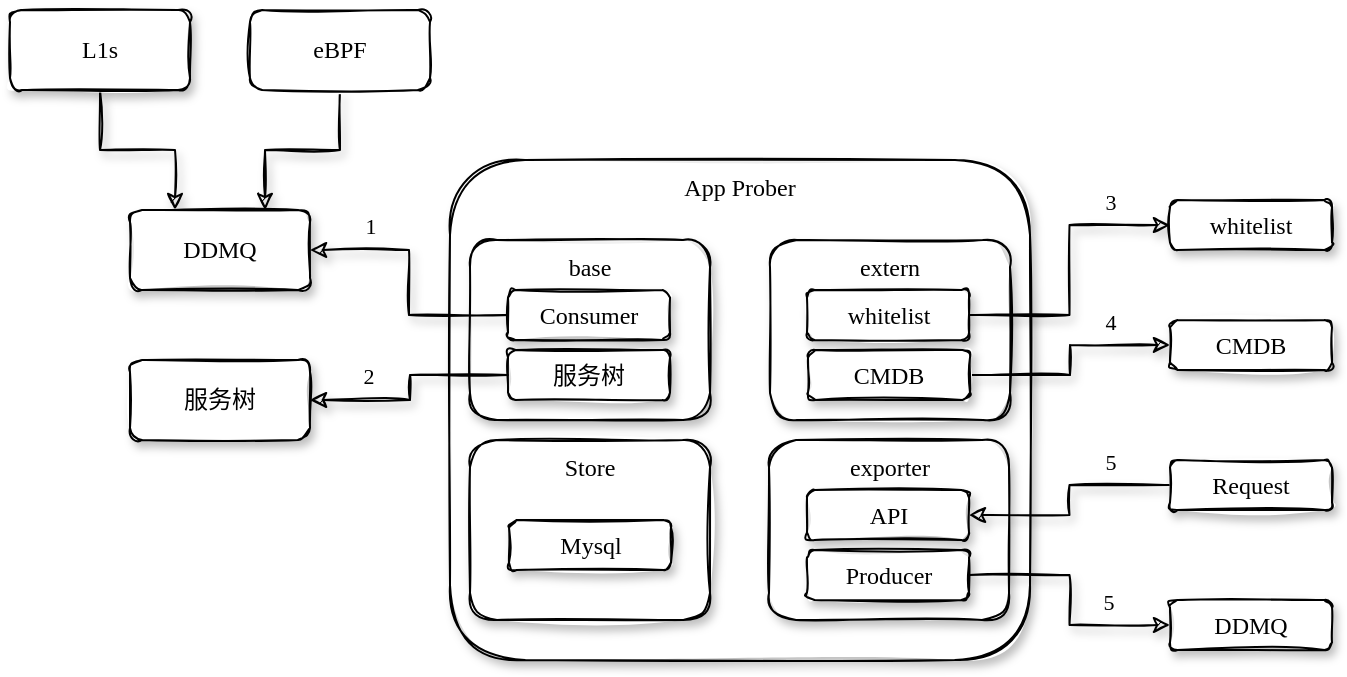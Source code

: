 <mxfile version="21.0.2" type="github" pages="3">
  <diagram id="qsw-7wgHA4WMMDQBHD0g" name="概要">
    <mxGraphModel dx="1182" dy="575" grid="1" gridSize="10" guides="1" tooltips="1" connect="1" arrows="1" fold="1" page="1" pageScale="1" pageWidth="827" pageHeight="1169" math="0" shadow="0">
      <root>
        <mxCell id="0" />
        <mxCell id="1" parent="0" />
        <mxCell id="1-aPaQAdepPUYkm6uSl_-10" value="&lt;font face=&quot;Comic Sans MS&quot;&gt;App Prober&lt;/font&gt;" style="rounded=1;whiteSpace=wrap;html=1;shadow=1;sketch=1;strokeColor=default;fillColor=default;gradientColor=none;glass=0;verticalAlign=top;labelBackgroundColor=none;" parent="1" vertex="1">
          <mxGeometry x="320" y="670" width="290" height="250" as="geometry" />
        </mxCell>
        <mxCell id="1-aPaQAdepPUYkm6uSl_-11" style="edgeStyle=orthogonalEdgeStyle;rounded=0;sketch=1;orthogonalLoop=1;jettySize=auto;html=1;entryX=0.25;entryY=0;entryDx=0;entryDy=0;shadow=1;fontFamily=Comic Sans MS;labelBackgroundColor=none;" parent="1" source="1-aPaQAdepPUYkm6uSl_-6" target="1-aPaQAdepPUYkm6uSl_-8" edge="1">
          <mxGeometry relative="1" as="geometry" />
        </mxCell>
        <mxCell id="1-aPaQAdepPUYkm6uSl_-6" value="&lt;font face=&quot;Comic Sans MS&quot;&gt;L1s&lt;/font&gt;" style="rounded=1;whiteSpace=wrap;html=1;shadow=1;sketch=1;strokeColor=default;fillColor=default;gradientColor=none;glass=0;labelBackgroundColor=none;" parent="1" vertex="1">
          <mxGeometry x="100" y="595" width="90" height="40" as="geometry" />
        </mxCell>
        <mxCell id="1-aPaQAdepPUYkm6uSl_-12" style="edgeStyle=orthogonalEdgeStyle;rounded=0;sketch=1;orthogonalLoop=1;jettySize=auto;html=1;entryX=0.75;entryY=0;entryDx=0;entryDy=0;shadow=1;fontFamily=Comic Sans MS;labelBackgroundColor=none;" parent="1" source="1-aPaQAdepPUYkm6uSl_-7" target="1-aPaQAdepPUYkm6uSl_-8" edge="1">
          <mxGeometry relative="1" as="geometry" />
        </mxCell>
        <mxCell id="1-aPaQAdepPUYkm6uSl_-7" value="&lt;font face=&quot;Comic Sans MS&quot;&gt;eBPF&lt;/font&gt;" style="rounded=1;whiteSpace=wrap;html=1;shadow=0;sketch=1;strokeColor=default;fillColor=default;gradientColor=none;glass=0;labelBackgroundColor=none;" parent="1" vertex="1">
          <mxGeometry x="220" y="595" width="90" height="40" as="geometry" />
        </mxCell>
        <mxCell id="1-aPaQAdepPUYkm6uSl_-8" value="&lt;font face=&quot;Comic Sans MS&quot;&gt;DDMQ&lt;/font&gt;" style="rounded=1;whiteSpace=wrap;html=1;shadow=1;sketch=1;strokeColor=default;fillColor=default;gradientColor=none;glass=0;labelBackgroundColor=none;" parent="1" vertex="1">
          <mxGeometry x="160" y="695" width="90" height="40" as="geometry" />
        </mxCell>
        <mxCell id="1-aPaQAdepPUYkm6uSl_-9" value="&lt;font face=&quot;Comic Sans MS&quot;&gt;服务树&lt;/font&gt;" style="rounded=1;whiteSpace=wrap;html=1;shadow=1;sketch=1;strokeColor=default;fillColor=default;gradientColor=none;glass=0;labelBackgroundColor=none;" parent="1" vertex="1">
          <mxGeometry x="160" y="770" width="90" height="40" as="geometry" />
        </mxCell>
        <mxCell id="1-aPaQAdepPUYkm6uSl_-14" value="&lt;font face=&quot;Comic Sans MS&quot;&gt;base&lt;/font&gt;" style="rounded=1;whiteSpace=wrap;html=1;shadow=1;sketch=1;strokeColor=default;fillColor=default;gradientColor=none;glass=0;horizontal=1;verticalAlign=top;labelBackgroundColor=none;" parent="1" vertex="1">
          <mxGeometry x="330" y="710" width="120" height="90" as="geometry" />
        </mxCell>
        <mxCell id="1-aPaQAdepPUYkm6uSl_-18" style="edgeStyle=orthogonalEdgeStyle;rounded=0;sketch=1;orthogonalLoop=1;jettySize=auto;html=1;entryX=1;entryY=0.5;entryDx=0;entryDy=0;shadow=1;fontFamily=Comic Sans MS;labelBackgroundColor=none;" parent="1" source="1-aPaQAdepPUYkm6uSl_-15" target="1-aPaQAdepPUYkm6uSl_-8" edge="1">
          <mxGeometry relative="1" as="geometry" />
        </mxCell>
        <mxCell id="1-aPaQAdepPUYkm6uSl_-36" value="1" style="edgeLabel;html=1;align=center;verticalAlign=middle;resizable=0;points=[];fontFamily=Comic Sans MS;labelBackgroundColor=none;" parent="1-aPaQAdepPUYkm6uSl_-18" vertex="1" connectable="0">
          <mxGeometry x="0.513" y="-1" relative="1" as="geometry">
            <mxPoint x="-2" y="-11" as="offset" />
          </mxGeometry>
        </mxCell>
        <mxCell id="1-aPaQAdepPUYkm6uSl_-15" value="&lt;font face=&quot;Comic Sans MS&quot;&gt;Consumer&lt;/font&gt;" style="rounded=1;whiteSpace=wrap;html=1;shadow=1;sketch=1;strokeColor=default;fillColor=default;gradientColor=none;glass=0;labelBackgroundColor=none;" parent="1" vertex="1">
          <mxGeometry x="349" y="735" width="81" height="25" as="geometry" />
        </mxCell>
        <mxCell id="1-aPaQAdepPUYkm6uSl_-17" style="edgeStyle=orthogonalEdgeStyle;rounded=0;sketch=1;orthogonalLoop=1;jettySize=auto;html=1;entryX=1;entryY=0.5;entryDx=0;entryDy=0;shadow=1;fontFamily=Comic Sans MS;labelBackgroundColor=none;" parent="1" source="1-aPaQAdepPUYkm6uSl_-16" target="1-aPaQAdepPUYkm6uSl_-9" edge="1">
          <mxGeometry relative="1" as="geometry">
            <Array as="points">
              <mxPoint x="300" y="778" />
              <mxPoint x="300" y="790" />
            </Array>
          </mxGeometry>
        </mxCell>
        <mxCell id="1-aPaQAdepPUYkm6uSl_-37" value="2" style="edgeLabel;html=1;align=center;verticalAlign=middle;resizable=0;points=[];fontFamily=Comic Sans MS;labelBackgroundColor=none;" parent="1-aPaQAdepPUYkm6uSl_-17" vertex="1" connectable="0">
          <mxGeometry x="0.48" y="-3" relative="1" as="geometry">
            <mxPoint y="-9" as="offset" />
          </mxGeometry>
        </mxCell>
        <mxCell id="1-aPaQAdepPUYkm6uSl_-16" value="&lt;font face=&quot;Comic Sans MS&quot;&gt;服务树&lt;/font&gt;" style="rounded=1;whiteSpace=wrap;html=1;shadow=1;sketch=1;strokeColor=default;fillColor=default;gradientColor=none;glass=0;labelBackgroundColor=none;" parent="1" vertex="1">
          <mxGeometry x="349" y="765" width="81" height="25" as="geometry" />
        </mxCell>
        <mxCell id="1-aPaQAdepPUYkm6uSl_-19" value="&lt;font face=&quot;Comic Sans MS&quot;&gt;extern&lt;/font&gt;" style="rounded=1;whiteSpace=wrap;html=1;shadow=1;sketch=1;strokeColor=default;fillColor=default;gradientColor=none;glass=0;horizontal=1;verticalAlign=top;labelBackgroundColor=none;" parent="1" vertex="1">
          <mxGeometry x="480" y="710" width="120" height="90" as="geometry" />
        </mxCell>
        <mxCell id="1-aPaQAdepPUYkm6uSl_-35" style="edgeStyle=orthogonalEdgeStyle;rounded=0;sketch=1;orthogonalLoop=1;jettySize=auto;html=1;entryX=0;entryY=0.5;entryDx=0;entryDy=0;shadow=1;fontFamily=Comic Sans MS;labelBackgroundColor=none;" parent="1" source="1-aPaQAdepPUYkm6uSl_-20" target="1-aPaQAdepPUYkm6uSl_-28" edge="1">
          <mxGeometry relative="1" as="geometry" />
        </mxCell>
        <mxCell id="1-aPaQAdepPUYkm6uSl_-38" value="3" style="edgeLabel;html=1;align=center;verticalAlign=middle;resizable=0;points=[];fontFamily=Comic Sans MS;labelBackgroundColor=none;" parent="1-aPaQAdepPUYkm6uSl_-35" vertex="1" connectable="0">
          <mxGeometry x="0.586" y="5" relative="1" as="geometry">
            <mxPoint y="-7" as="offset" />
          </mxGeometry>
        </mxCell>
        <mxCell id="1-aPaQAdepPUYkm6uSl_-20" value="&lt;font face=&quot;Comic Sans MS&quot;&gt;whitelist&lt;/font&gt;" style="rounded=1;whiteSpace=wrap;html=1;shadow=1;sketch=1;strokeColor=default;fillColor=default;gradientColor=none;glass=0;labelBackgroundColor=none;" parent="1" vertex="1">
          <mxGeometry x="498.5" y="735" width="81" height="25" as="geometry" />
        </mxCell>
        <mxCell id="1-aPaQAdepPUYkm6uSl_-34" style="edgeStyle=orthogonalEdgeStyle;rounded=0;sketch=1;orthogonalLoop=1;jettySize=auto;html=1;entryX=0;entryY=0.5;entryDx=0;entryDy=0;shadow=1;fontFamily=Comic Sans MS;labelBackgroundColor=none;" parent="1" source="1-aPaQAdepPUYkm6uSl_-21" target="1-aPaQAdepPUYkm6uSl_-29" edge="1">
          <mxGeometry relative="1" as="geometry" />
        </mxCell>
        <mxCell id="1-aPaQAdepPUYkm6uSl_-39" value="4" style="edgeLabel;html=1;align=center;verticalAlign=middle;resizable=0;points=[];fontFamily=Comic Sans MS;labelBackgroundColor=none;" parent="1-aPaQAdepPUYkm6uSl_-34" vertex="1" connectable="0">
          <mxGeometry x="0.426" y="2" relative="1" as="geometry">
            <mxPoint x="3" y="-10" as="offset" />
          </mxGeometry>
        </mxCell>
        <mxCell id="1-aPaQAdepPUYkm6uSl_-21" value="&lt;font face=&quot;Comic Sans MS&quot;&gt;CMDB&lt;/font&gt;" style="rounded=1;whiteSpace=wrap;html=1;shadow=1;sketch=1;strokeColor=default;fillColor=default;gradientColor=none;glass=0;labelBackgroundColor=none;" parent="1" vertex="1">
          <mxGeometry x="499" y="765" width="81" height="25" as="geometry" />
        </mxCell>
        <mxCell id="1-aPaQAdepPUYkm6uSl_-22" value="&lt;font face=&quot;Comic Sans MS&quot;&gt;Store&lt;/font&gt;" style="rounded=1;whiteSpace=wrap;html=1;shadow=1;sketch=1;strokeColor=default;fillColor=default;gradientColor=none;glass=0;horizontal=1;verticalAlign=top;labelBackgroundColor=none;" parent="1" vertex="1">
          <mxGeometry x="330" y="810" width="120" height="90" as="geometry" />
        </mxCell>
        <mxCell id="1-aPaQAdepPUYkm6uSl_-24" value="&lt;font face=&quot;Comic Sans MS&quot;&gt;Mysql&lt;/font&gt;" style="rounded=1;whiteSpace=wrap;html=1;shadow=1;sketch=1;strokeColor=default;fillColor=default;gradientColor=none;glass=0;labelBackgroundColor=none;" parent="1" vertex="1">
          <mxGeometry x="349.5" y="850" width="81" height="25" as="geometry" />
        </mxCell>
        <mxCell id="1-aPaQAdepPUYkm6uSl_-25" value="&lt;font face=&quot;Comic Sans MS&quot;&gt;exporter&lt;/font&gt;" style="rounded=1;whiteSpace=wrap;html=1;shadow=1;sketch=1;strokeColor=default;fillColor=default;gradientColor=none;glass=0;horizontal=1;verticalAlign=top;labelBackgroundColor=none;" parent="1" vertex="1">
          <mxGeometry x="479.5" y="810" width="120" height="90" as="geometry" />
        </mxCell>
        <mxCell id="1-aPaQAdepPUYkm6uSl_-26" value="&lt;font face=&quot;Comic Sans MS&quot;&gt;API&lt;/font&gt;" style="rounded=1;whiteSpace=wrap;html=1;shadow=1;sketch=1;strokeColor=default;fillColor=default;gradientColor=none;glass=0;labelBackgroundColor=none;" parent="1" vertex="1">
          <mxGeometry x="498.5" y="835" width="81" height="25" as="geometry" />
        </mxCell>
        <mxCell id="1-aPaQAdepPUYkm6uSl_-32" style="edgeStyle=orthogonalEdgeStyle;rounded=0;sketch=1;orthogonalLoop=1;jettySize=auto;html=1;entryX=0;entryY=0.5;entryDx=0;entryDy=0;shadow=1;fontFamily=Comic Sans MS;labelBackgroundColor=none;" parent="1" source="1-aPaQAdepPUYkm6uSl_-27" target="1-aPaQAdepPUYkm6uSl_-31" edge="1">
          <mxGeometry relative="1" as="geometry" />
        </mxCell>
        <mxCell id="1-aPaQAdepPUYkm6uSl_-43" value="5" style="edgeLabel;html=1;align=center;verticalAlign=middle;resizable=0;points=[];fontFamily=Comic Sans MS;labelBackgroundColor=none;" parent="1-aPaQAdepPUYkm6uSl_-32" vertex="1" connectable="0">
          <mxGeometry x="0.49" y="1" relative="1" as="geometry">
            <mxPoint x="1" y="-11" as="offset" />
          </mxGeometry>
        </mxCell>
        <mxCell id="1-aPaQAdepPUYkm6uSl_-27" value="&lt;font face=&quot;Comic Sans MS&quot;&gt;Producer&lt;/font&gt;" style="rounded=1;whiteSpace=wrap;html=1;shadow=1;sketch=1;strokeColor=default;fillColor=default;gradientColor=none;glass=0;labelBackgroundColor=none;" parent="1" vertex="1">
          <mxGeometry x="498.5" y="865" width="81" height="25" as="geometry" />
        </mxCell>
        <mxCell id="1-aPaQAdepPUYkm6uSl_-28" value="&lt;font face=&quot;Comic Sans MS&quot;&gt;whitelist&lt;/font&gt;" style="rounded=1;whiteSpace=wrap;html=1;shadow=1;sketch=1;strokeColor=default;fillColor=default;gradientColor=none;glass=0;labelBackgroundColor=none;" parent="1" vertex="1">
          <mxGeometry x="680" y="690" width="81" height="25" as="geometry" />
        </mxCell>
        <mxCell id="1-aPaQAdepPUYkm6uSl_-29" value="&lt;font face=&quot;Comic Sans MS&quot;&gt;CMDB&lt;/font&gt;" style="rounded=1;whiteSpace=wrap;html=1;shadow=1;sketch=1;strokeColor=default;fillColor=default;gradientColor=none;glass=0;labelBackgroundColor=none;" parent="1" vertex="1">
          <mxGeometry x="680" y="750" width="81" height="25" as="geometry" />
        </mxCell>
        <mxCell id="1-aPaQAdepPUYkm6uSl_-41" style="edgeStyle=orthogonalEdgeStyle;rounded=0;sketch=1;orthogonalLoop=1;jettySize=auto;html=1;entryX=1;entryY=0.5;entryDx=0;entryDy=0;shadow=1;fontFamily=Comic Sans MS;labelBackgroundColor=none;" parent="1" source="1-aPaQAdepPUYkm6uSl_-30" target="1-aPaQAdepPUYkm6uSl_-26" edge="1">
          <mxGeometry relative="1" as="geometry" />
        </mxCell>
        <mxCell id="1-aPaQAdepPUYkm6uSl_-42" value="5" style="edgeLabel;html=1;align=center;verticalAlign=middle;resizable=0;points=[];fontFamily=Comic Sans MS;labelBackgroundColor=none;" parent="1-aPaQAdepPUYkm6uSl_-41" vertex="1" connectable="0">
          <mxGeometry x="-0.307" y="-1" relative="1" as="geometry">
            <mxPoint x="10" y="-11" as="offset" />
          </mxGeometry>
        </mxCell>
        <mxCell id="1-aPaQAdepPUYkm6uSl_-30" value="&lt;font face=&quot;Comic Sans MS&quot;&gt;Request&lt;/font&gt;" style="rounded=1;whiteSpace=wrap;html=1;shadow=1;sketch=1;strokeColor=default;fillColor=default;gradientColor=none;glass=0;labelBackgroundColor=none;" parent="1" vertex="1">
          <mxGeometry x="680" y="820" width="81" height="25" as="geometry" />
        </mxCell>
        <mxCell id="1-aPaQAdepPUYkm6uSl_-31" value="&lt;font face=&quot;Comic Sans MS&quot;&gt;DDMQ&lt;/font&gt;" style="rounded=1;whiteSpace=wrap;html=1;shadow=1;sketch=1;strokeColor=default;fillColor=default;gradientColor=none;glass=0;labelBackgroundColor=none;" parent="1" vertex="1">
          <mxGeometry x="680" y="890" width="81" height="25" as="geometry" />
        </mxCell>
      </root>
    </mxGraphModel>
  </diagram>
  <diagram id="C5RBs43oDa-KdzZeNtuy" name="数据填充">
    <mxGraphModel dx="1855" dy="500" grid="1" gridSize="10" guides="1" tooltips="1" connect="1" arrows="1" fold="1" page="1" pageScale="1" pageWidth="827" pageHeight="1169" math="0" shadow="0">
      <root>
        <mxCell id="WIyWlLk6GJQsqaUBKTNV-0" />
        <mxCell id="WIyWlLk6GJQsqaUBKTNV-1" parent="WIyWlLk6GJQsqaUBKTNV-0" />
        <mxCell id="WIyWlLk6GJQsqaUBKTNV-2" value="" style="rounded=0;html=1;jettySize=auto;orthogonalLoop=1;fontSize=11;endArrow=block;endFill=0;endSize=8;strokeWidth=1;shadow=1;labelBackgroundColor=none;edgeStyle=orthogonalEdgeStyle;sketch=1;" parent="WIyWlLk6GJQsqaUBKTNV-1" source="WIyWlLk6GJQsqaUBKTNV-3" target="WIyWlLk6GJQsqaUBKTNV-6" edge="1">
          <mxGeometry relative="1" as="geometry" />
        </mxCell>
        <mxCell id="WIyWlLk6GJQsqaUBKTNV-3" value="接收数据" style="rounded=1;whiteSpace=wrap;html=1;fontSize=12;glass=0;strokeWidth=1;shadow=1;sketch=1;" parent="WIyWlLk6GJQsqaUBKTNV-1" vertex="1">
          <mxGeometry x="160" y="90" width="120" height="40" as="geometry" />
        </mxCell>
        <mxCell id="WIyWlLk6GJQsqaUBKTNV-5" value="" style="edgeStyle=orthogonalEdgeStyle;rounded=0;html=1;jettySize=auto;orthogonalLoop=1;fontSize=11;endArrow=block;endFill=0;endSize=8;strokeWidth=1;shadow=1;labelBackgroundColor=none;sketch=1;" parent="WIyWlLk6GJQsqaUBKTNV-1" source="WIyWlLk6GJQsqaUBKTNV-6" target="WIyWlLk6GJQsqaUBKTNV-7" edge="1">
          <mxGeometry y="10" relative="1" as="geometry">
            <mxPoint as="offset" />
          </mxGeometry>
        </mxCell>
        <mxCell id="paviQJmQIAoH_BkD5Qnz-11" value="是" style="edgeLabel;html=1;align=center;verticalAlign=middle;resizable=0;points=[];" parent="WIyWlLk6GJQsqaUBKTNV-5" vertex="1" connectable="0">
          <mxGeometry x="-0.827" y="1" relative="1" as="geometry">
            <mxPoint y="-9" as="offset" />
          </mxGeometry>
        </mxCell>
        <mxCell id="ZiVviRiBFboMpoQ2knOc-2" style="edgeStyle=orthogonalEdgeStyle;rounded=0;orthogonalLoop=1;jettySize=auto;html=1;entryX=0.5;entryY=0;entryDx=0;entryDy=0;sketch=1;curveFitting=1;jiggle=2;shadow=1;" edge="1" parent="WIyWlLk6GJQsqaUBKTNV-1" source="WIyWlLk6GJQsqaUBKTNV-6" target="paviQJmQIAoH_BkD5Qnz-5">
          <mxGeometry relative="1" as="geometry" />
        </mxCell>
        <mxCell id="WIyWlLk6GJQsqaUBKTNV-6" value="信息是否完整" style="rhombus;whiteSpace=wrap;html=1;shadow=1;fontFamily=Helvetica;fontSize=12;align=center;strokeWidth=1;spacing=6;spacingTop=-4;sketch=1;rounded=1;" parent="WIyWlLk6GJQsqaUBKTNV-1" vertex="1">
          <mxGeometry x="170" y="170" width="100" height="80" as="geometry" />
        </mxCell>
        <mxCell id="WIyWlLk6GJQsqaUBKTNV-7" value="记录" style="rounded=1;whiteSpace=wrap;html=1;fontSize=12;glass=0;strokeWidth=1;shadow=1;sketch=1;" parent="WIyWlLk6GJQsqaUBKTNV-1" vertex="1">
          <mxGeometry x="360" y="430" width="120" height="40" as="geometry" />
        </mxCell>
        <mxCell id="WIyWlLk6GJQsqaUBKTNV-11" value="丢弃" style="rounded=1;whiteSpace=wrap;html=1;fontSize=12;glass=0;strokeWidth=1;shadow=1;sketch=1;" parent="WIyWlLk6GJQsqaUBKTNV-1" vertex="1">
          <mxGeometry x="-40" y="570" width="120" height="40" as="geometry" />
        </mxCell>
        <mxCell id="paviQJmQIAoH_BkD5Qnz-8" value="" style="edgeStyle=orthogonalEdgeStyle;rounded=0;sketch=1;orthogonalLoop=1;jettySize=auto;html=1;shadow=1;" parent="WIyWlLk6GJQsqaUBKTNV-1" source="paviQJmQIAoH_BkD5Qnz-5" target="paviQJmQIAoH_BkD5Qnz-7" edge="1">
          <mxGeometry relative="1" as="geometry" />
        </mxCell>
        <mxCell id="paviQJmQIAoH_BkD5Qnz-13" value="成功" style="edgeLabel;html=1;align=center;verticalAlign=middle;resizable=0;points=[];" parent="paviQJmQIAoH_BkD5Qnz-8" vertex="1" connectable="0">
          <mxGeometry x="-0.5" y="1" relative="1" as="geometry">
            <mxPoint x="19" y="10" as="offset" />
          </mxGeometry>
        </mxCell>
        <mxCell id="paviQJmQIAoH_BkD5Qnz-9" style="edgeStyle=orthogonalEdgeStyle;rounded=0;sketch=1;orthogonalLoop=1;jettySize=auto;html=1;entryX=0.5;entryY=0;entryDx=0;entryDy=0;shadow=1;" parent="WIyWlLk6GJQsqaUBKTNV-1" source="paviQJmQIAoH_BkD5Qnz-5" target="WIyWlLk6GJQsqaUBKTNV-11" edge="1">
          <mxGeometry relative="1" as="geometry" />
        </mxCell>
        <mxCell id="paviQJmQIAoH_BkD5Qnz-10" value="失败" style="edgeLabel;html=1;align=center;verticalAlign=middle;resizable=0;points=[];" parent="paviQJmQIAoH_BkD5Qnz-9" vertex="1" connectable="0">
          <mxGeometry x="-0.715" y="1" relative="1" as="geometry">
            <mxPoint x="-3" y="-11" as="offset" />
          </mxGeometry>
        </mxCell>
        <mxCell id="paviQJmQIAoH_BkD5Qnz-5" value="cmdb查询资源" style="rhombus;whiteSpace=wrap;html=1;shadow=1;fontFamily=Helvetica;fontSize=12;align=center;strokeWidth=1;spacing=6;spacingTop=-4;sketch=1;strokeColor=default;rounded=1;" parent="WIyWlLk6GJQsqaUBKTNV-1" vertex="1">
          <mxGeometry x="170" y="290" width="100" height="80" as="geometry" />
        </mxCell>
        <mxCell id="paviQJmQIAoH_BkD5Qnz-14" style="edgeStyle=orthogonalEdgeStyle;rounded=0;sketch=1;orthogonalLoop=1;jettySize=auto;html=1;shadow=1;" parent="WIyWlLk6GJQsqaUBKTNV-1" source="paviQJmQIAoH_BkD5Qnz-7" edge="1">
          <mxGeometry relative="1" as="geometry">
            <mxPoint x="360" y="450" as="targetPoint" />
          </mxGeometry>
        </mxCell>
        <mxCell id="paviQJmQIAoH_BkD5Qnz-15" value="是" style="edgeLabel;html=1;align=center;verticalAlign=middle;resizable=0;points=[];" parent="paviQJmQIAoH_BkD5Qnz-14" vertex="1" connectable="0">
          <mxGeometry x="-0.267" relative="1" as="geometry">
            <mxPoint x="4" y="-10" as="offset" />
          </mxGeometry>
        </mxCell>
        <mxCell id="paviQJmQIAoH_BkD5Qnz-17" value="否" style="edgeStyle=orthogonalEdgeStyle;rounded=0;sketch=1;orthogonalLoop=1;jettySize=auto;html=1;shadow=1;" parent="WIyWlLk6GJQsqaUBKTNV-1" source="paviQJmQIAoH_BkD5Qnz-7" target="paviQJmQIAoH_BkD5Qnz-16" edge="1">
          <mxGeometry x="-0.2" y="20" relative="1" as="geometry">
            <mxPoint as="offset" />
          </mxGeometry>
        </mxCell>
        <mxCell id="paviQJmQIAoH_BkD5Qnz-7" value="是否可以&lt;br&gt;确定资源实例" style="rhombus;whiteSpace=wrap;html=1;shadow=1;fontFamily=Helvetica;fontSize=12;align=center;strokeWidth=1;spacing=6;spacingTop=-4;sketch=1;strokeColor=default;rounded=1;" parent="WIyWlLk6GJQsqaUBKTNV-1" vertex="1">
          <mxGeometry x="170" y="410" width="100" height="80" as="geometry" />
        </mxCell>
        <mxCell id="ZiVviRiBFboMpoQ2knOc-3" value="否" style="edgeStyle=orthogonalEdgeStyle;rounded=0;orthogonalLoop=1;jettySize=auto;html=1;shadow=1;sketch=1;curveFitting=1;jiggle=2;" edge="1" parent="WIyWlLk6GJQsqaUBKTNV-1" source="paviQJmQIAoH_BkD5Qnz-16">
          <mxGeometry x="-0.016" y="-10" relative="1" as="geometry">
            <mxPoint x="80" y="590" as="targetPoint" />
            <mxPoint as="offset" />
          </mxGeometry>
        </mxCell>
        <mxCell id="ZiVviRiBFboMpoQ2knOc-8" style="edgeStyle=orthogonalEdgeStyle;rounded=0;orthogonalLoop=1;jettySize=auto;html=1;entryX=0.5;entryY=0;entryDx=0;entryDy=0;shadow=1;sketch=1;curveFitting=1;jiggle=2;" edge="1" parent="WIyWlLk6GJQsqaUBKTNV-1" source="paviQJmQIAoH_BkD5Qnz-16" target="ZiVviRiBFboMpoQ2knOc-4">
          <mxGeometry relative="1" as="geometry" />
        </mxCell>
        <mxCell id="0Z_bqPiCjzDoLn-UYZAr-0" value="是" style="edgeLabel;html=1;align=center;verticalAlign=middle;resizable=0;points=[];" vertex="1" connectable="0" parent="ZiVviRiBFboMpoQ2knOc-8">
          <mxGeometry x="0.005" y="-4" relative="1" as="geometry">
            <mxPoint x="24" y="-1" as="offset" />
          </mxGeometry>
        </mxCell>
        <mxCell id="paviQJmQIAoH_BkD5Qnz-16" value="是否需要记录" style="rhombus;whiteSpace=wrap;html=1;shadow=1;fontFamily=Helvetica;fontSize=12;align=center;strokeWidth=1;spacing=6;spacingTop=-4;sketch=1;strokeColor=default;rounded=1;" parent="WIyWlLk6GJQsqaUBKTNV-1" vertex="1">
          <mxGeometry x="158.75" y="540" width="122.5" height="100" as="geometry" />
        </mxCell>
        <mxCell id="ZiVviRiBFboMpoQ2knOc-4" value="记录不完整信息" style="rounded=1;whiteSpace=wrap;html=1;fontSize=12;glass=0;strokeWidth=1;shadow=1;sketch=1;" vertex="1" parent="WIyWlLk6GJQsqaUBKTNV-1">
          <mxGeometry x="160" y="690" width="120" height="40" as="geometry" />
        </mxCell>
      </root>
    </mxGraphModel>
  </diagram>
  <diagram id="f0A35BBjDYPAkv5x5vZF" name="第 3 页">
    <mxGraphModel dx="1182" dy="518" grid="1" gridSize="10" guides="1" tooltips="1" connect="1" arrows="1" fold="1" page="1" pageScale="1" pageWidth="827" pageHeight="1169" math="0" shadow="0">
      <root>
        <mxCell id="0" />
        <mxCell id="1" parent="0" />
        <mxCell id="NGcD8UUdOz0-xJaf4eiL-8" value="timeout" style="rounded=1;orthogonalLoop=1;jettySize=auto;html=1;strokeColor=default;shadow=0;sketch=1;curveFitting=1;jiggle=2;" edge="1" parent="1" source="NGcD8UUdOz0-xJaf4eiL-1">
          <mxGeometry x="0.205" y="-26" relative="1" as="geometry">
            <mxPoint x="260" y="320" as="targetPoint" />
            <mxPoint x="-1" as="offset" />
          </mxGeometry>
        </mxCell>
        <mxCell id="NGcD8UUdOz0-xJaf4eiL-1" value="&lt;font face=&quot;Comic Sans MS&quot;&gt;active&lt;/font&gt;" style="rounded=0;whiteSpace=wrap;html=1;sketch=1;curveFitting=1;jiggle=2;shadow=0;glass=0;" vertex="1" parent="1">
          <mxGeometry x="354" y="160" width="120" height="60" as="geometry" />
        </mxCell>
        <mxCell id="NGcD8UUdOz0-xJaf4eiL-12" style="edgeStyle=orthogonalEdgeStyle;rounded=0;orthogonalLoop=1;jettySize=auto;html=1;sketch=1;curveFitting=1;jiggle=2;" edge="1" parent="1" source="NGcD8UUdOz0-xJaf4eiL-4">
          <mxGeometry relative="1" as="geometry">
            <mxPoint x="510" y="350" as="targetPoint" />
          </mxGeometry>
        </mxCell>
        <mxCell id="NGcD8UUdOz0-xJaf4eiL-15" value="timeout" style="edgeLabel;html=1;align=center;verticalAlign=middle;resizable=0;points=[];" vertex="1" connectable="0" parent="NGcD8UUdOz0-xJaf4eiL-12">
          <mxGeometry x="-0.1" y="2" relative="1" as="geometry">
            <mxPoint y="-8" as="offset" />
          </mxGeometry>
        </mxCell>
        <mxCell id="NGcD8UUdOz0-xJaf4eiL-14" value="connect" style="rounded=0;orthogonalLoop=1;jettySize=auto;html=1;exitX=0.75;exitY=0;exitDx=0;exitDy=0;entryX=0.5;entryY=1;entryDx=0;entryDy=0;sketch=1;curveFitting=1;jiggle=2;" edge="1" parent="1" source="NGcD8UUdOz0-xJaf4eiL-4" target="NGcD8UUdOz0-xJaf4eiL-1">
          <mxGeometry x="0.195" y="-25" relative="1" as="geometry">
            <mxPoint as="offset" />
          </mxGeometry>
        </mxCell>
        <mxCell id="NGcD8UUdOz0-xJaf4eiL-4" value="&lt;font face=&quot;Comic Sans MS&quot;&gt;timewait&lt;/font&gt;" style="rounded=0;whiteSpace=wrap;html=1;shadow=0;glass=0;sketch=1;curveFitting=1;jiggle=2;" vertex="1" parent="1">
          <mxGeometry x="200" y="320" width="120" height="60" as="geometry" />
        </mxCell>
        <mxCell id="NGcD8UUdOz0-xJaf4eiL-13" style="rounded=0;orthogonalLoop=1;jettySize=auto;html=1;entryX=1;entryY=1;entryDx=0;entryDy=0;sketch=1;curveFitting=1;jiggle=2;" edge="1" parent="1" source="NGcD8UUdOz0-xJaf4eiL-5" target="NGcD8UUdOz0-xJaf4eiL-1">
          <mxGeometry relative="1" as="geometry" />
        </mxCell>
        <mxCell id="NGcD8UUdOz0-xJaf4eiL-16" value="connect" style="edgeLabel;html=1;align=center;verticalAlign=middle;resizable=0;points=[];" vertex="1" connectable="0" parent="NGcD8UUdOz0-xJaf4eiL-13">
          <mxGeometry x="-0.135" y="-4" relative="1" as="geometry">
            <mxPoint x="27" y="-4" as="offset" />
          </mxGeometry>
        </mxCell>
        <mxCell id="NGcD8UUdOz0-xJaf4eiL-5" value="&lt;font face=&quot;Comic Sans MS&quot;&gt;inactive&lt;/font&gt;" style="rounded=0;whiteSpace=wrap;html=1;shadow=0;glass=0;sketch=1;curveFitting=1;jiggle=2;" vertex="1" parent="1">
          <mxGeometry x="520" y="320" width="120" height="60" as="geometry" />
        </mxCell>
        <mxCell id="NGcD8UUdOz0-xJaf4eiL-17" value="" style="endArrow=classic;html=1;rounded=0;entryX=0;entryY=0.5;entryDx=0;entryDy=0;sketch=1;curveFitting=1;jiggle=2;" edge="1" parent="1" target="NGcD8UUdOz0-xJaf4eiL-1">
          <mxGeometry width="50" height="50" relative="1" as="geometry">
            <mxPoint x="200" y="190" as="sourcePoint" />
            <mxPoint x="440" y="270" as="targetPoint" />
          </mxGeometry>
        </mxCell>
        <mxCell id="NGcD8UUdOz0-xJaf4eiL-18" value="connect" style="edgeLabel;html=1;align=center;verticalAlign=middle;resizable=0;points=[];" vertex="1" connectable="0" parent="NGcD8UUdOz0-xJaf4eiL-17">
          <mxGeometry x="-0.208" y="1" relative="1" as="geometry">
            <mxPoint x="19" y="-9" as="offset" />
          </mxGeometry>
        </mxCell>
      </root>
    </mxGraphModel>
  </diagram>
</mxfile>
